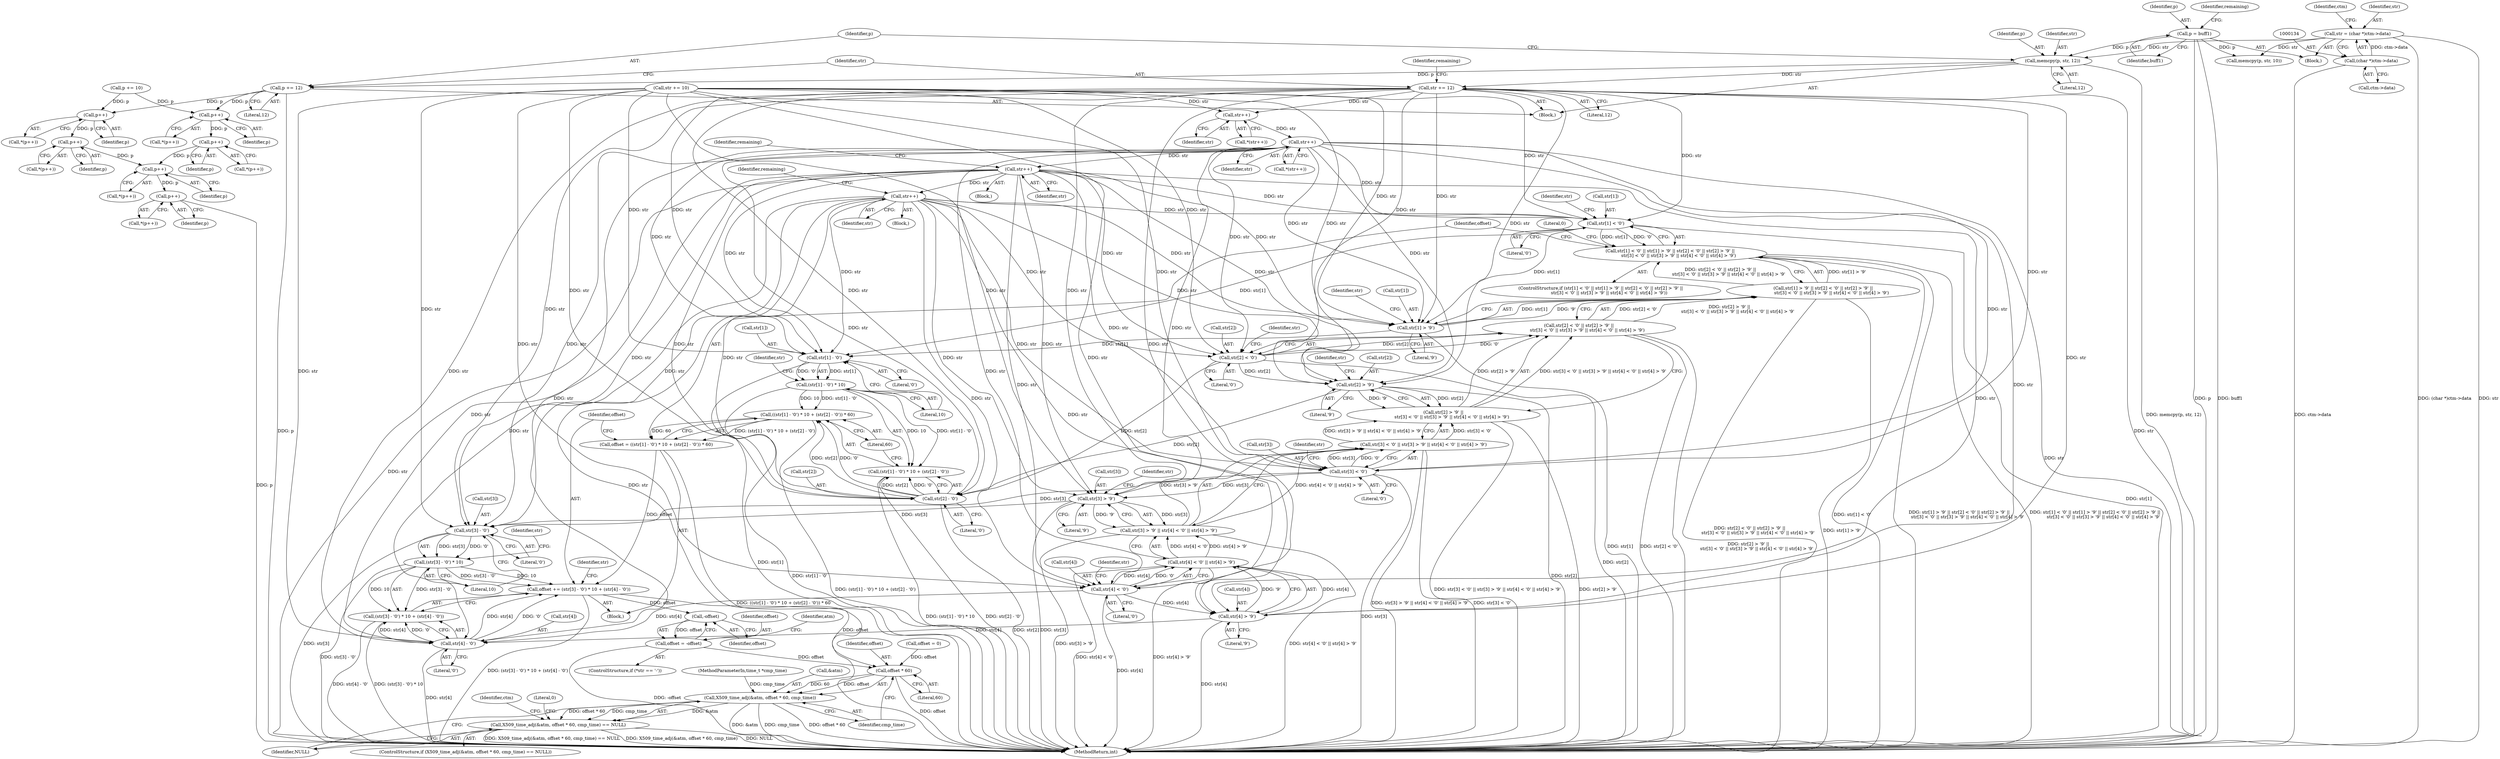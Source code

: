 digraph "0_openssl_f48b83b4fb7d6689584cf25f61ca63a4891f5b11@API" {
"1000208" [label="(Call,memcpy(p, str, 12))"];
"1000123" [label="(Call,p = buff1)"];
"1000131" [label="(Call,str = (char *)ctm->data)"];
"1000133" [label="(Call,(char *)ctm->data)"];
"1000212" [label="(Call,p += 12)"];
"1000239" [label="(Call,p++)"];
"1000244" [label="(Call,p++)"];
"1000315" [label="(Call,p++)"];
"1000320" [label="(Call,p++)"];
"1000257" [label="(Call,p++)"];
"1000264" [label="(Call,p++)"];
"1000215" [label="(Call,str += 12)"];
"1000260" [label="(Call,str++)"];
"1000267" [label="(Call,str++)"];
"1000280" [label="(Call,str++)"];
"1000297" [label="(Call,str++)"];
"1000365" [label="(Call,str[1] < '0')"];
"1000364" [label="(Call,str[1] < '0' || str[1] > '9' || str[2] < '0' || str[2] > '9' ||\n            str[3] < '0' || str[3] > '9' || str[4] < '0' || str[4] > '9')"];
"1000371" [label="(Call,str[1] > '9')"];
"1000370" [label="(Call,str[1] > '9' || str[2] < '0' || str[2] > '9' ||\n            str[3] < '0' || str[3] > '9' || str[4] < '0' || str[4] > '9')"];
"1000418" [label="(Call,str[1] - '0')"];
"1000417" [label="(Call,(str[1] - '0') * 10)"];
"1000415" [label="(Call,((str[1] - '0') * 10 + (str[2] - '0')) * 60)"];
"1000413" [label="(Call,offset = ((str[1] - '0') * 10 + (str[2] - '0')) * 60)"];
"1000430" [label="(Call,offset += (str[3] - '0') * 10 + (str[4] - '0'))"];
"1000452" [label="(Call,-offset)"];
"1000450" [label="(Call,offset = -offset)"];
"1000484" [label="(Call,offset * 60)"];
"1000481" [label="(Call,X509_time_adj(&atm, offset * 60, cmp_time))"];
"1000480" [label="(Call,X509_time_adj(&atm, offset * 60, cmp_time) == NULL)"];
"1000416" [label="(Call,(str[1] - '0') * 10 + (str[2] - '0'))"];
"1000377" [label="(Call,str[2] < '0')"];
"1000376" [label="(Call,str[2] < '0' || str[2] > '9' ||\n            str[3] < '0' || str[3] > '9' || str[4] < '0' || str[4] > '9')"];
"1000383" [label="(Call,str[2] > '9')"];
"1000382" [label="(Call,str[2] > '9' ||\n            str[3] < '0' || str[3] > '9' || str[4] < '0' || str[4] > '9')"];
"1000424" [label="(Call,str[2] - '0')"];
"1000389" [label="(Call,str[3] < '0')"];
"1000388" [label="(Call,str[3] < '0' || str[3] > '9' || str[4] < '0' || str[4] > '9')"];
"1000395" [label="(Call,str[3] > '9')"];
"1000394" [label="(Call,str[3] > '9' || str[4] < '0' || str[4] > '9')"];
"1000434" [label="(Call,str[3] - '0')"];
"1000433" [label="(Call,(str[3] - '0') * 10)"];
"1000432" [label="(Call,(str[3] - '0') * 10 + (str[4] - '0'))"];
"1000401" [label="(Call,str[4] < '0')"];
"1000400" [label="(Call,str[4] < '0' || str[4] > '9')"];
"1000406" [label="(Call,str[4] > '9')"];
"1000440" [label="(Call,str[4] - '0')"];
"1000369" [label="(Literal,'0')"];
"1000441" [label="(Call,str[4])"];
"1000298" [label="(Identifier,str)"];
"1000448" [label="(Identifier,str)"];
"1000239" [label="(Call,p++)"];
"1000484" [label="(Call,offset * 60)"];
"1000413" [label="(Call,offset = ((str[1] - '0') * 10 + (str[2] - '0')) * 60)"];
"1000488" [label="(Identifier,NULL)"];
"1000494" [label="(Identifier,ctm)"];
"1000133" [label="(Call,(char *)ctm->data)"];
"1000385" [label="(Identifier,str)"];
"1000340" [label="(Call,offset = 0)"];
"1000423" [label="(Literal,10)"];
"1000415" [label="(Call,((str[1] - '0') * 10 + (str[2] - '0')) * 60)"];
"1000209" [label="(Identifier,p)"];
"1000124" [label="(Identifier,p)"];
"1000486" [label="(Literal,60)"];
"1000320" [label="(Call,p++)"];
"1000208" [label="(Call,memcpy(p, str, 12))"];
"1000173" [label="(Call,p += 10)"];
"1000481" [label="(Call,X509_time_adj(&atm, offset * 60, cmp_time))"];
"1000389" [label="(Call,str[3] < '0')"];
"1000490" [label="(Literal,0)"];
"1000402" [label="(Call,str[4])"];
"1000445" [label="(ControlStructure,if (*str == '-'))"];
"1000452" [label="(Call,-offset)"];
"1000383" [label="(Call,str[2] > '9')"];
"1000456" [label="(Identifier,atm)"];
"1000570" [label="(MethodReturn,int)"];
"1000321" [label="(Identifier,p)"];
"1000394" [label="(Call,str[3] > '9' || str[4] < '0' || str[4] > '9')"];
"1000388" [label="(Call,str[3] < '0' || str[3] > '9' || str[4] < '0' || str[4] > '9')"];
"1000487" [label="(Identifier,cmp_time)"];
"1000169" [label="(Call,memcpy(p, str, 10))"];
"1000263" [label="(Call,*(p++))"];
"1000390" [label="(Call,str[3])"];
"1000217" [label="(Literal,12)"];
"1000123" [label="(Call,p = buff1)"];
"1000260" [label="(Call,str++)"];
"1000125" [label="(Identifier,buff1)"];
"1000315" [label="(Call,p++)"];
"1000245" [label="(Identifier,p)"];
"1000396" [label="(Call,str[3])"];
"1000215" [label="(Call,str += 12)"];
"1000418" [label="(Call,str[1] - '0')"];
"1000127" [label="(Identifier,remaining)"];
"1000212" [label="(Call,p += 12)"];
"1000261" [label="(Identifier,str)"];
"1000296" [label="(Block,)"];
"1000376" [label="(Call,str[2] < '0' || str[2] > '9' ||\n            str[3] < '0' || str[3] > '9' || str[4] < '0' || str[4] > '9')"];
"1000281" [label="(Identifier,str)"];
"1000365" [label="(Call,str[1] < '0')"];
"1000403" [label="(Identifier,str)"];
"1000112" [label="(MethodParameterIn,time_t *cmp_time)"];
"1000375" [label="(Literal,'9')"];
"1000377" [label="(Call,str[2] < '0')"];
"1000379" [label="(Identifier,str)"];
"1000264" [label="(Call,p++)"];
"1000256" [label="(Call,*(p++))"];
"1000364" [label="(Call,str[1] < '0' || str[1] > '9' || str[2] < '0' || str[2] > '9' ||\n            str[3] < '0' || str[3] > '9' || str[4] < '0' || str[4] > '9')"];
"1000444" [label="(Literal,'0')"];
"1000141" [label="(Identifier,ctm)"];
"1000373" [label="(Identifier,str)"];
"1000482" [label="(Call,&atm)"];
"1000210" [label="(Identifier,str)"];
"1000438" [label="(Literal,'0')"];
"1000450" [label="(Call,offset = -offset)"];
"1000428" [label="(Literal,'0')"];
"1000258" [label="(Identifier,p)"];
"1000387" [label="(Literal,'9')"];
"1000344" [label="(Block,)"];
"1000268" [label="(Identifier,str)"];
"1000214" [label="(Literal,12)"];
"1000366" [label="(Call,str[1])"];
"1000113" [label="(Block,)"];
"1000219" [label="(Identifier,remaining)"];
"1000422" [label="(Literal,'0')"];
"1000408" [label="(Identifier,str)"];
"1000442" [label="(Identifier,str)"];
"1000283" [label="(Identifier,remaining)"];
"1000316" [label="(Identifier,p)"];
"1000240" [label="(Identifier,p)"];
"1000243" [label="(Call,*(p++))"];
"1000431" [label="(Identifier,offset)"];
"1000405" [label="(Literal,'0')"];
"1000314" [label="(Call,*(p++))"];
"1000391" [label="(Identifier,str)"];
"1000297" [label="(Call,str++)"];
"1000414" [label="(Identifier,offset)"];
"1000432" [label="(Call,(str[3] - '0') * 10 + (str[4] - '0'))"];
"1000424" [label="(Call,str[2] - '0')"];
"1000426" [label="(Identifier,str)"];
"1000259" [label="(Call,*(str++))"];
"1000238" [label="(Call,*(p++))"];
"1000381" [label="(Literal,'0')"];
"1000372" [label="(Call,str[1])"];
"1000440" [label="(Call,str[4] - '0')"];
"1000485" [label="(Identifier,offset)"];
"1000434" [label="(Call,str[3] - '0')"];
"1000280" [label="(Call,str++)"];
"1000183" [label="(Block,)"];
"1000370" [label="(Call,str[1] > '9' || str[2] < '0' || str[2] > '9' ||\n            str[3] < '0' || str[3] > '9' || str[4] < '0' || str[4] > '9')"];
"1000451" [label="(Identifier,offset)"];
"1000397" [label="(Identifier,str)"];
"1000257" [label="(Call,p++)"];
"1000267" [label="(Call,str++)"];
"1000384" [label="(Call,str[2])"];
"1000300" [label="(Identifier,remaining)"];
"1000406" [label="(Call,str[4] > '9')"];
"1000211" [label="(Literal,12)"];
"1000453" [label="(Identifier,offset)"];
"1000401" [label="(Call,str[4] < '0')"];
"1000410" [label="(Literal,'9')"];
"1000266" [label="(Call,*(str++))"];
"1000479" [label="(ControlStructure,if (X509_time_adj(&atm, offset * 60, cmp_time) == NULL))"];
"1000429" [label="(Literal,60)"];
"1000213" [label="(Identifier,p)"];
"1000279" [label="(Block,)"];
"1000433" [label="(Call,(str[3] - '0') * 10)"];
"1000216" [label="(Identifier,str)"];
"1000425" [label="(Call,str[2])"];
"1000393" [label="(Literal,'0')"];
"1000439" [label="(Literal,10)"];
"1000132" [label="(Identifier,str)"];
"1000399" [label="(Literal,'9')"];
"1000417" [label="(Call,(str[1] - '0') * 10)"];
"1000131" [label="(Call,str = (char *)ctm->data)"];
"1000430" [label="(Call,offset += (str[3] - '0') * 10 + (str[4] - '0'))"];
"1000371" [label="(Call,str[1] > '9')"];
"1000416" [label="(Call,(str[1] - '0') * 10 + (str[2] - '0'))"];
"1000382" [label="(Call,str[2] > '9' ||\n            str[3] < '0' || str[3] > '9' || str[4] < '0' || str[4] > '9')"];
"1000176" [label="(Call,str += 10)"];
"1000244" [label="(Call,p++)"];
"1000419" [label="(Call,str[1])"];
"1000412" [label="(Literal,0)"];
"1000363" [label="(ControlStructure,if (str[1] < '0' || str[1] > '9' || str[2] < '0' || str[2] > '9' ||\n            str[3] < '0' || str[3] > '9' || str[4] < '0' || str[4] > '9'))"];
"1000135" [label="(Call,ctm->data)"];
"1000395" [label="(Call,str[3] > '9')"];
"1000480" [label="(Call,X509_time_adj(&atm, offset * 60, cmp_time) == NULL)"];
"1000378" [label="(Call,str[2])"];
"1000435" [label="(Call,str[3])"];
"1000400" [label="(Call,str[4] < '0' || str[4] > '9')"];
"1000407" [label="(Call,str[4])"];
"1000319" [label="(Call,*(p++))"];
"1000265" [label="(Identifier,p)"];
"1000208" -> "1000183"  [label="AST: "];
"1000208" -> "1000211"  [label="CFG: "];
"1000209" -> "1000208"  [label="AST: "];
"1000210" -> "1000208"  [label="AST: "];
"1000211" -> "1000208"  [label="AST: "];
"1000213" -> "1000208"  [label="CFG: "];
"1000208" -> "1000570"  [label="DDG: memcpy(p, str, 12)"];
"1000123" -> "1000208"  [label="DDG: p"];
"1000131" -> "1000208"  [label="DDG: str"];
"1000208" -> "1000212"  [label="DDG: p"];
"1000208" -> "1000215"  [label="DDG: str"];
"1000123" -> "1000113"  [label="AST: "];
"1000123" -> "1000125"  [label="CFG: "];
"1000124" -> "1000123"  [label="AST: "];
"1000125" -> "1000123"  [label="AST: "];
"1000127" -> "1000123"  [label="CFG: "];
"1000123" -> "1000570"  [label="DDG: buff1"];
"1000123" -> "1000570"  [label="DDG: p"];
"1000123" -> "1000169"  [label="DDG: p"];
"1000131" -> "1000113"  [label="AST: "];
"1000131" -> "1000133"  [label="CFG: "];
"1000132" -> "1000131"  [label="AST: "];
"1000133" -> "1000131"  [label="AST: "];
"1000141" -> "1000131"  [label="CFG: "];
"1000131" -> "1000570"  [label="DDG: str"];
"1000131" -> "1000570"  [label="DDG: (char *)ctm->data"];
"1000133" -> "1000131"  [label="DDG: ctm->data"];
"1000131" -> "1000169"  [label="DDG: str"];
"1000133" -> "1000135"  [label="CFG: "];
"1000134" -> "1000133"  [label="AST: "];
"1000135" -> "1000133"  [label="AST: "];
"1000133" -> "1000570"  [label="DDG: ctm->data"];
"1000212" -> "1000183"  [label="AST: "];
"1000212" -> "1000214"  [label="CFG: "];
"1000213" -> "1000212"  [label="AST: "];
"1000214" -> "1000212"  [label="AST: "];
"1000216" -> "1000212"  [label="CFG: "];
"1000212" -> "1000570"  [label="DDG: p"];
"1000212" -> "1000239"  [label="DDG: p"];
"1000212" -> "1000257"  [label="DDG: p"];
"1000239" -> "1000238"  [label="AST: "];
"1000239" -> "1000240"  [label="CFG: "];
"1000240" -> "1000239"  [label="AST: "];
"1000238" -> "1000239"  [label="CFG: "];
"1000173" -> "1000239"  [label="DDG: p"];
"1000239" -> "1000244"  [label="DDG: p"];
"1000244" -> "1000243"  [label="AST: "];
"1000244" -> "1000245"  [label="CFG: "];
"1000245" -> "1000244"  [label="AST: "];
"1000243" -> "1000244"  [label="CFG: "];
"1000244" -> "1000315"  [label="DDG: p"];
"1000315" -> "1000314"  [label="AST: "];
"1000315" -> "1000316"  [label="CFG: "];
"1000316" -> "1000315"  [label="AST: "];
"1000314" -> "1000315"  [label="CFG: "];
"1000264" -> "1000315"  [label="DDG: p"];
"1000315" -> "1000320"  [label="DDG: p"];
"1000320" -> "1000319"  [label="AST: "];
"1000320" -> "1000321"  [label="CFG: "];
"1000321" -> "1000320"  [label="AST: "];
"1000319" -> "1000320"  [label="CFG: "];
"1000320" -> "1000570"  [label="DDG: p"];
"1000257" -> "1000256"  [label="AST: "];
"1000257" -> "1000258"  [label="CFG: "];
"1000258" -> "1000257"  [label="AST: "];
"1000256" -> "1000257"  [label="CFG: "];
"1000173" -> "1000257"  [label="DDG: p"];
"1000257" -> "1000264"  [label="DDG: p"];
"1000264" -> "1000263"  [label="AST: "];
"1000264" -> "1000265"  [label="CFG: "];
"1000265" -> "1000264"  [label="AST: "];
"1000263" -> "1000264"  [label="CFG: "];
"1000215" -> "1000183"  [label="AST: "];
"1000215" -> "1000217"  [label="CFG: "];
"1000216" -> "1000215"  [label="AST: "];
"1000217" -> "1000215"  [label="AST: "];
"1000219" -> "1000215"  [label="CFG: "];
"1000215" -> "1000570"  [label="DDG: str"];
"1000215" -> "1000260"  [label="DDG: str"];
"1000215" -> "1000365"  [label="DDG: str"];
"1000215" -> "1000371"  [label="DDG: str"];
"1000215" -> "1000377"  [label="DDG: str"];
"1000215" -> "1000383"  [label="DDG: str"];
"1000215" -> "1000389"  [label="DDG: str"];
"1000215" -> "1000395"  [label="DDG: str"];
"1000215" -> "1000401"  [label="DDG: str"];
"1000215" -> "1000406"  [label="DDG: str"];
"1000215" -> "1000418"  [label="DDG: str"];
"1000215" -> "1000424"  [label="DDG: str"];
"1000215" -> "1000434"  [label="DDG: str"];
"1000215" -> "1000440"  [label="DDG: str"];
"1000260" -> "1000259"  [label="AST: "];
"1000260" -> "1000261"  [label="CFG: "];
"1000261" -> "1000260"  [label="AST: "];
"1000259" -> "1000260"  [label="CFG: "];
"1000176" -> "1000260"  [label="DDG: str"];
"1000260" -> "1000267"  [label="DDG: str"];
"1000267" -> "1000266"  [label="AST: "];
"1000267" -> "1000268"  [label="CFG: "];
"1000268" -> "1000267"  [label="AST: "];
"1000266" -> "1000267"  [label="CFG: "];
"1000267" -> "1000570"  [label="DDG: str"];
"1000267" -> "1000280"  [label="DDG: str"];
"1000267" -> "1000365"  [label="DDG: str"];
"1000267" -> "1000371"  [label="DDG: str"];
"1000267" -> "1000377"  [label="DDG: str"];
"1000267" -> "1000383"  [label="DDG: str"];
"1000267" -> "1000389"  [label="DDG: str"];
"1000267" -> "1000395"  [label="DDG: str"];
"1000267" -> "1000401"  [label="DDG: str"];
"1000267" -> "1000406"  [label="DDG: str"];
"1000267" -> "1000418"  [label="DDG: str"];
"1000267" -> "1000424"  [label="DDG: str"];
"1000267" -> "1000434"  [label="DDG: str"];
"1000267" -> "1000440"  [label="DDG: str"];
"1000280" -> "1000279"  [label="AST: "];
"1000280" -> "1000281"  [label="CFG: "];
"1000281" -> "1000280"  [label="AST: "];
"1000283" -> "1000280"  [label="CFG: "];
"1000280" -> "1000570"  [label="DDG: str"];
"1000280" -> "1000297"  [label="DDG: str"];
"1000280" -> "1000365"  [label="DDG: str"];
"1000280" -> "1000371"  [label="DDG: str"];
"1000280" -> "1000377"  [label="DDG: str"];
"1000280" -> "1000383"  [label="DDG: str"];
"1000280" -> "1000389"  [label="DDG: str"];
"1000280" -> "1000395"  [label="DDG: str"];
"1000280" -> "1000401"  [label="DDG: str"];
"1000280" -> "1000406"  [label="DDG: str"];
"1000280" -> "1000418"  [label="DDG: str"];
"1000280" -> "1000424"  [label="DDG: str"];
"1000280" -> "1000434"  [label="DDG: str"];
"1000280" -> "1000440"  [label="DDG: str"];
"1000297" -> "1000296"  [label="AST: "];
"1000297" -> "1000298"  [label="CFG: "];
"1000298" -> "1000297"  [label="AST: "];
"1000300" -> "1000297"  [label="CFG: "];
"1000297" -> "1000570"  [label="DDG: str"];
"1000297" -> "1000365"  [label="DDG: str"];
"1000297" -> "1000371"  [label="DDG: str"];
"1000297" -> "1000377"  [label="DDG: str"];
"1000297" -> "1000383"  [label="DDG: str"];
"1000297" -> "1000389"  [label="DDG: str"];
"1000297" -> "1000395"  [label="DDG: str"];
"1000297" -> "1000401"  [label="DDG: str"];
"1000297" -> "1000406"  [label="DDG: str"];
"1000297" -> "1000418"  [label="DDG: str"];
"1000297" -> "1000424"  [label="DDG: str"];
"1000297" -> "1000434"  [label="DDG: str"];
"1000297" -> "1000440"  [label="DDG: str"];
"1000365" -> "1000364"  [label="AST: "];
"1000365" -> "1000369"  [label="CFG: "];
"1000366" -> "1000365"  [label="AST: "];
"1000369" -> "1000365"  [label="AST: "];
"1000373" -> "1000365"  [label="CFG: "];
"1000364" -> "1000365"  [label="CFG: "];
"1000365" -> "1000570"  [label="DDG: str[1]"];
"1000365" -> "1000364"  [label="DDG: str[1]"];
"1000365" -> "1000364"  [label="DDG: '0'"];
"1000176" -> "1000365"  [label="DDG: str"];
"1000365" -> "1000371"  [label="DDG: str[1]"];
"1000365" -> "1000418"  [label="DDG: str[1]"];
"1000364" -> "1000363"  [label="AST: "];
"1000364" -> "1000370"  [label="CFG: "];
"1000370" -> "1000364"  [label="AST: "];
"1000412" -> "1000364"  [label="CFG: "];
"1000414" -> "1000364"  [label="CFG: "];
"1000364" -> "1000570"  [label="DDG: str[1] < '0'"];
"1000364" -> "1000570"  [label="DDG: str[1] > '9' || str[2] < '0' || str[2] > '9' ||\n            str[3] < '0' || str[3] > '9' || str[4] < '0' || str[4] > '9'"];
"1000364" -> "1000570"  [label="DDG: str[1] < '0' || str[1] > '9' || str[2] < '0' || str[2] > '9' ||\n            str[3] < '0' || str[3] > '9' || str[4] < '0' || str[4] > '9'"];
"1000370" -> "1000364"  [label="DDG: str[1] > '9'"];
"1000370" -> "1000364"  [label="DDG: str[2] < '0' || str[2] > '9' ||\n            str[3] < '0' || str[3] > '9' || str[4] < '0' || str[4] > '9'"];
"1000371" -> "1000370"  [label="AST: "];
"1000371" -> "1000375"  [label="CFG: "];
"1000372" -> "1000371"  [label="AST: "];
"1000375" -> "1000371"  [label="AST: "];
"1000379" -> "1000371"  [label="CFG: "];
"1000370" -> "1000371"  [label="CFG: "];
"1000371" -> "1000570"  [label="DDG: str[1]"];
"1000371" -> "1000370"  [label="DDG: str[1]"];
"1000371" -> "1000370"  [label="DDG: '9'"];
"1000176" -> "1000371"  [label="DDG: str"];
"1000371" -> "1000418"  [label="DDG: str[1]"];
"1000370" -> "1000376"  [label="CFG: "];
"1000376" -> "1000370"  [label="AST: "];
"1000370" -> "1000570"  [label="DDG: str[2] < '0' || str[2] > '9' ||\n            str[3] < '0' || str[3] > '9' || str[4] < '0' || str[4] > '9'"];
"1000370" -> "1000570"  [label="DDG: str[1] > '9'"];
"1000376" -> "1000370"  [label="DDG: str[2] < '0'"];
"1000376" -> "1000370"  [label="DDG: str[2] > '9' ||\n            str[3] < '0' || str[3] > '9' || str[4] < '0' || str[4] > '9'"];
"1000418" -> "1000417"  [label="AST: "];
"1000418" -> "1000422"  [label="CFG: "];
"1000419" -> "1000418"  [label="AST: "];
"1000422" -> "1000418"  [label="AST: "];
"1000423" -> "1000418"  [label="CFG: "];
"1000418" -> "1000570"  [label="DDG: str[1]"];
"1000418" -> "1000417"  [label="DDG: str[1]"];
"1000418" -> "1000417"  [label="DDG: '0'"];
"1000176" -> "1000418"  [label="DDG: str"];
"1000417" -> "1000416"  [label="AST: "];
"1000417" -> "1000423"  [label="CFG: "];
"1000423" -> "1000417"  [label="AST: "];
"1000426" -> "1000417"  [label="CFG: "];
"1000417" -> "1000570"  [label="DDG: str[1] - '0'"];
"1000417" -> "1000415"  [label="DDG: str[1] - '0'"];
"1000417" -> "1000415"  [label="DDG: 10"];
"1000417" -> "1000416"  [label="DDG: str[1] - '0'"];
"1000417" -> "1000416"  [label="DDG: 10"];
"1000415" -> "1000413"  [label="AST: "];
"1000415" -> "1000429"  [label="CFG: "];
"1000416" -> "1000415"  [label="AST: "];
"1000429" -> "1000415"  [label="AST: "];
"1000413" -> "1000415"  [label="CFG: "];
"1000415" -> "1000570"  [label="DDG: (str[1] - '0') * 10 + (str[2] - '0')"];
"1000415" -> "1000413"  [label="DDG: (str[1] - '0') * 10 + (str[2] - '0')"];
"1000415" -> "1000413"  [label="DDG: 60"];
"1000424" -> "1000415"  [label="DDG: str[2]"];
"1000424" -> "1000415"  [label="DDG: '0'"];
"1000413" -> "1000344"  [label="AST: "];
"1000414" -> "1000413"  [label="AST: "];
"1000431" -> "1000413"  [label="CFG: "];
"1000413" -> "1000570"  [label="DDG: ((str[1] - '0') * 10 + (str[2] - '0')) * 60"];
"1000413" -> "1000430"  [label="DDG: offset"];
"1000430" -> "1000344"  [label="AST: "];
"1000430" -> "1000432"  [label="CFG: "];
"1000431" -> "1000430"  [label="AST: "];
"1000432" -> "1000430"  [label="AST: "];
"1000448" -> "1000430"  [label="CFG: "];
"1000430" -> "1000570"  [label="DDG: (str[3] - '0') * 10 + (str[4] - '0')"];
"1000433" -> "1000430"  [label="DDG: str[3] - '0'"];
"1000433" -> "1000430"  [label="DDG: 10"];
"1000440" -> "1000430"  [label="DDG: str[4]"];
"1000440" -> "1000430"  [label="DDG: '0'"];
"1000430" -> "1000452"  [label="DDG: offset"];
"1000430" -> "1000484"  [label="DDG: offset"];
"1000452" -> "1000450"  [label="AST: "];
"1000452" -> "1000453"  [label="CFG: "];
"1000453" -> "1000452"  [label="AST: "];
"1000450" -> "1000452"  [label="CFG: "];
"1000452" -> "1000450"  [label="DDG: offset"];
"1000450" -> "1000445"  [label="AST: "];
"1000451" -> "1000450"  [label="AST: "];
"1000456" -> "1000450"  [label="CFG: "];
"1000450" -> "1000570"  [label="DDG: -offset"];
"1000450" -> "1000484"  [label="DDG: offset"];
"1000484" -> "1000481"  [label="AST: "];
"1000484" -> "1000486"  [label="CFG: "];
"1000485" -> "1000484"  [label="AST: "];
"1000486" -> "1000484"  [label="AST: "];
"1000487" -> "1000484"  [label="CFG: "];
"1000484" -> "1000570"  [label="DDG: offset"];
"1000484" -> "1000481"  [label="DDG: offset"];
"1000484" -> "1000481"  [label="DDG: 60"];
"1000340" -> "1000484"  [label="DDG: offset"];
"1000481" -> "1000480"  [label="AST: "];
"1000481" -> "1000487"  [label="CFG: "];
"1000482" -> "1000481"  [label="AST: "];
"1000487" -> "1000481"  [label="AST: "];
"1000488" -> "1000481"  [label="CFG: "];
"1000481" -> "1000570"  [label="DDG: cmp_time"];
"1000481" -> "1000570"  [label="DDG: offset * 60"];
"1000481" -> "1000570"  [label="DDG: &atm"];
"1000481" -> "1000480"  [label="DDG: &atm"];
"1000481" -> "1000480"  [label="DDG: offset * 60"];
"1000481" -> "1000480"  [label="DDG: cmp_time"];
"1000112" -> "1000481"  [label="DDG: cmp_time"];
"1000480" -> "1000479"  [label="AST: "];
"1000480" -> "1000488"  [label="CFG: "];
"1000488" -> "1000480"  [label="AST: "];
"1000490" -> "1000480"  [label="CFG: "];
"1000494" -> "1000480"  [label="CFG: "];
"1000480" -> "1000570"  [label="DDG: NULL"];
"1000480" -> "1000570"  [label="DDG: X509_time_adj(&atm, offset * 60, cmp_time) == NULL"];
"1000480" -> "1000570"  [label="DDG: X509_time_adj(&atm, offset * 60, cmp_time)"];
"1000416" -> "1000424"  [label="CFG: "];
"1000424" -> "1000416"  [label="AST: "];
"1000429" -> "1000416"  [label="CFG: "];
"1000416" -> "1000570"  [label="DDG: str[2] - '0'"];
"1000416" -> "1000570"  [label="DDG: (str[1] - '0') * 10"];
"1000424" -> "1000416"  [label="DDG: str[2]"];
"1000424" -> "1000416"  [label="DDG: '0'"];
"1000377" -> "1000376"  [label="AST: "];
"1000377" -> "1000381"  [label="CFG: "];
"1000378" -> "1000377"  [label="AST: "];
"1000381" -> "1000377"  [label="AST: "];
"1000385" -> "1000377"  [label="CFG: "];
"1000376" -> "1000377"  [label="CFG: "];
"1000377" -> "1000570"  [label="DDG: str[2]"];
"1000377" -> "1000376"  [label="DDG: str[2]"];
"1000377" -> "1000376"  [label="DDG: '0'"];
"1000176" -> "1000377"  [label="DDG: str"];
"1000377" -> "1000383"  [label="DDG: str[2]"];
"1000377" -> "1000424"  [label="DDG: str[2]"];
"1000376" -> "1000382"  [label="CFG: "];
"1000382" -> "1000376"  [label="AST: "];
"1000376" -> "1000570"  [label="DDG: str[2] < '0'"];
"1000376" -> "1000570"  [label="DDG: str[2] > '9' ||\n            str[3] < '0' || str[3] > '9' || str[4] < '0' || str[4] > '9'"];
"1000382" -> "1000376"  [label="DDG: str[2] > '9'"];
"1000382" -> "1000376"  [label="DDG: str[3] < '0' || str[3] > '9' || str[4] < '0' || str[4] > '9'"];
"1000383" -> "1000382"  [label="AST: "];
"1000383" -> "1000387"  [label="CFG: "];
"1000384" -> "1000383"  [label="AST: "];
"1000387" -> "1000383"  [label="AST: "];
"1000391" -> "1000383"  [label="CFG: "];
"1000382" -> "1000383"  [label="CFG: "];
"1000383" -> "1000570"  [label="DDG: str[2]"];
"1000383" -> "1000382"  [label="DDG: str[2]"];
"1000383" -> "1000382"  [label="DDG: '9'"];
"1000176" -> "1000383"  [label="DDG: str"];
"1000383" -> "1000424"  [label="DDG: str[2]"];
"1000382" -> "1000388"  [label="CFG: "];
"1000388" -> "1000382"  [label="AST: "];
"1000382" -> "1000570"  [label="DDG: str[2] > '9'"];
"1000382" -> "1000570"  [label="DDG: str[3] < '0' || str[3] > '9' || str[4] < '0' || str[4] > '9'"];
"1000388" -> "1000382"  [label="DDG: str[3] < '0'"];
"1000388" -> "1000382"  [label="DDG: str[3] > '9' || str[4] < '0' || str[4] > '9'"];
"1000424" -> "1000428"  [label="CFG: "];
"1000425" -> "1000424"  [label="AST: "];
"1000428" -> "1000424"  [label="AST: "];
"1000424" -> "1000570"  [label="DDG: str[2]"];
"1000176" -> "1000424"  [label="DDG: str"];
"1000389" -> "1000388"  [label="AST: "];
"1000389" -> "1000393"  [label="CFG: "];
"1000390" -> "1000389"  [label="AST: "];
"1000393" -> "1000389"  [label="AST: "];
"1000397" -> "1000389"  [label="CFG: "];
"1000388" -> "1000389"  [label="CFG: "];
"1000389" -> "1000570"  [label="DDG: str[3]"];
"1000389" -> "1000388"  [label="DDG: str[3]"];
"1000389" -> "1000388"  [label="DDG: '0'"];
"1000176" -> "1000389"  [label="DDG: str"];
"1000389" -> "1000395"  [label="DDG: str[3]"];
"1000389" -> "1000434"  [label="DDG: str[3]"];
"1000388" -> "1000394"  [label="CFG: "];
"1000394" -> "1000388"  [label="AST: "];
"1000388" -> "1000570"  [label="DDG: str[3] > '9' || str[4] < '0' || str[4] > '9'"];
"1000388" -> "1000570"  [label="DDG: str[3] < '0'"];
"1000394" -> "1000388"  [label="DDG: str[3] > '9'"];
"1000394" -> "1000388"  [label="DDG: str[4] < '0' || str[4] > '9'"];
"1000395" -> "1000394"  [label="AST: "];
"1000395" -> "1000399"  [label="CFG: "];
"1000396" -> "1000395"  [label="AST: "];
"1000399" -> "1000395"  [label="AST: "];
"1000403" -> "1000395"  [label="CFG: "];
"1000394" -> "1000395"  [label="CFG: "];
"1000395" -> "1000570"  [label="DDG: str[3]"];
"1000395" -> "1000394"  [label="DDG: str[3]"];
"1000395" -> "1000394"  [label="DDG: '9'"];
"1000176" -> "1000395"  [label="DDG: str"];
"1000395" -> "1000434"  [label="DDG: str[3]"];
"1000394" -> "1000400"  [label="CFG: "];
"1000400" -> "1000394"  [label="AST: "];
"1000394" -> "1000570"  [label="DDG: str[4] < '0' || str[4] > '9'"];
"1000394" -> "1000570"  [label="DDG: str[3] > '9'"];
"1000400" -> "1000394"  [label="DDG: str[4] < '0'"];
"1000400" -> "1000394"  [label="DDG: str[4] > '9'"];
"1000434" -> "1000433"  [label="AST: "];
"1000434" -> "1000438"  [label="CFG: "];
"1000435" -> "1000434"  [label="AST: "];
"1000438" -> "1000434"  [label="AST: "];
"1000439" -> "1000434"  [label="CFG: "];
"1000434" -> "1000570"  [label="DDG: str[3]"];
"1000434" -> "1000433"  [label="DDG: str[3]"];
"1000434" -> "1000433"  [label="DDG: '0'"];
"1000176" -> "1000434"  [label="DDG: str"];
"1000433" -> "1000432"  [label="AST: "];
"1000433" -> "1000439"  [label="CFG: "];
"1000439" -> "1000433"  [label="AST: "];
"1000442" -> "1000433"  [label="CFG: "];
"1000433" -> "1000570"  [label="DDG: str[3] - '0'"];
"1000433" -> "1000432"  [label="DDG: str[3] - '0'"];
"1000433" -> "1000432"  [label="DDG: 10"];
"1000432" -> "1000440"  [label="CFG: "];
"1000440" -> "1000432"  [label="AST: "];
"1000432" -> "1000570"  [label="DDG: str[4] - '0'"];
"1000432" -> "1000570"  [label="DDG: (str[3] - '0') * 10"];
"1000440" -> "1000432"  [label="DDG: str[4]"];
"1000440" -> "1000432"  [label="DDG: '0'"];
"1000401" -> "1000400"  [label="AST: "];
"1000401" -> "1000405"  [label="CFG: "];
"1000402" -> "1000401"  [label="AST: "];
"1000405" -> "1000401"  [label="AST: "];
"1000408" -> "1000401"  [label="CFG: "];
"1000400" -> "1000401"  [label="CFG: "];
"1000401" -> "1000570"  [label="DDG: str[4]"];
"1000401" -> "1000400"  [label="DDG: str[4]"];
"1000401" -> "1000400"  [label="DDG: '0'"];
"1000176" -> "1000401"  [label="DDG: str"];
"1000401" -> "1000406"  [label="DDG: str[4]"];
"1000401" -> "1000440"  [label="DDG: str[4]"];
"1000400" -> "1000406"  [label="CFG: "];
"1000406" -> "1000400"  [label="AST: "];
"1000400" -> "1000570"  [label="DDG: str[4] < '0'"];
"1000400" -> "1000570"  [label="DDG: str[4] > '9'"];
"1000406" -> "1000400"  [label="DDG: str[4]"];
"1000406" -> "1000400"  [label="DDG: '9'"];
"1000406" -> "1000410"  [label="CFG: "];
"1000407" -> "1000406"  [label="AST: "];
"1000410" -> "1000406"  [label="AST: "];
"1000406" -> "1000570"  [label="DDG: str[4]"];
"1000176" -> "1000406"  [label="DDG: str"];
"1000406" -> "1000440"  [label="DDG: str[4]"];
"1000440" -> "1000444"  [label="CFG: "];
"1000441" -> "1000440"  [label="AST: "];
"1000444" -> "1000440"  [label="AST: "];
"1000440" -> "1000570"  [label="DDG: str[4]"];
"1000176" -> "1000440"  [label="DDG: str"];
}
